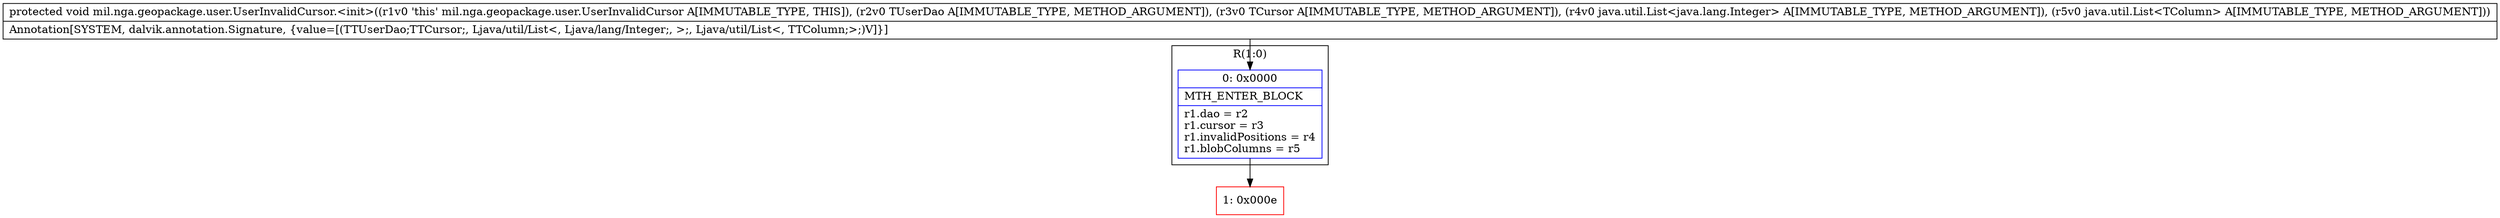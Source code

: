 digraph "CFG formil.nga.geopackage.user.UserInvalidCursor.\<init\>(Lmil\/nga\/geopackage\/user\/UserDao;Lmil\/nga\/geopackage\/user\/UserCursor;Ljava\/util\/List;Ljava\/util\/List;)V" {
subgraph cluster_Region_2016080369 {
label = "R(1:0)";
node [shape=record,color=blue];
Node_0 [shape=record,label="{0\:\ 0x0000|MTH_ENTER_BLOCK\l|r1.dao = r2\lr1.cursor = r3\lr1.invalidPositions = r4\lr1.blobColumns = r5\l}"];
}
Node_1 [shape=record,color=red,label="{1\:\ 0x000e}"];
MethodNode[shape=record,label="{protected void mil.nga.geopackage.user.UserInvalidCursor.\<init\>((r1v0 'this' mil.nga.geopackage.user.UserInvalidCursor A[IMMUTABLE_TYPE, THIS]), (r2v0 TUserDao A[IMMUTABLE_TYPE, METHOD_ARGUMENT]), (r3v0 TCursor A[IMMUTABLE_TYPE, METHOD_ARGUMENT]), (r4v0 java.util.List\<java.lang.Integer\> A[IMMUTABLE_TYPE, METHOD_ARGUMENT]), (r5v0 java.util.List\<TColumn\> A[IMMUTABLE_TYPE, METHOD_ARGUMENT]))  | Annotation[SYSTEM, dalvik.annotation.Signature, \{value=[(TTUserDao;TTCursor;, Ljava\/util\/List\<, Ljava\/lang\/Integer;, \>;, Ljava\/util\/List\<, TTColumn;\>;)V]\}]\l}"];
MethodNode -> Node_0;
Node_0 -> Node_1;
}

